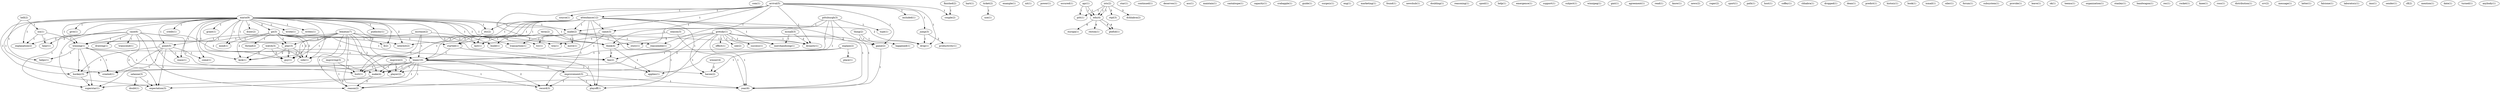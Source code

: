 digraph G {
  com [ label="com(1)" ];
  hell [ label="hell(2)" ];
  isn [ label="isn(1)" ];
  helps [ label="helps(1)" ];
  improving [ label="improving(3)" ];
  butt [ label="butt(1)" ];
  reason [ label="reason(2)" ];
  hart [ label="hart(1)" ];
  ticket [ label="ticket(2)" ];
  use [ label="use(1)" ];
  example [ label="example(1)" ];
  nit [ label="nit(1)" ];
  winning [ label="winning(1)" ];
  explanation [ label="explanation(2)" ];
  hear [ label="hear(1)" ];
  power [ label="power(1)" ];
  occured [ label="occured(1)" ];
  finished [ label="finished(2)" ];
  couple [ label="couple(2)" ];
  arrival [ label="arrival(5)" ];
  included [ label="included(1)" ];
  jump [ label="jump(3)" ];
  attendance [ label="attendance(12)" ];
  made [ label="made(2)" ];
  source [ label="source(1)" ];
  move [ label="move(1)" ];
  story [ label="story(1)" ];
  reassemble [ label="reassemble(1)" ];
  game [ label="game(2)" ];
  drop [ label="drop(1)" ];
  dynasty [ label="dynasty(1)" ];
  ists [ label="ists(2)" ];
  dchhabra [ label="dchhabra(2)" ];
  stpl [ label="stpl(3)" ];
  edu [ label="edu(1)" ];
  edu [ label="edu(4)" ];
  pitt [ label="pitt(1)" ];
  increase [ label="increase(2)" ];
  team [ label="team(10)" ];
  last [ label="last(1)" ];
  star [ label="star(1)" ];
  continued [ label="continued(1)" ];
  deserves [ label="deserves(1)" ];
  ass [ label="ass(1)" ];
  maintain [ label="maintain(1)" ];
  cantaloupe [ label="cantaloupe(1)" ];
  capacity [ label="capacity(1)" ];
  case [ label="case(6)" ];
  transcend [ label="transcend(1)" ];
  drawing [ label="drawing(1)" ];
  make [ label="make(4)" ];
  player [ label="player(2)" ];
  expectation [ label="expectation(3)" ];
  crabapple [ label="crabapple(1)" ];
  thing [ label="thing(2)" ];
  happened [ label="happened(1)" ];
  guide [ label="guide(1)" ];
  surgery [ label="surgery(1)" ];
  winner [ label="winner(4)" ];
  haven [ label="haven(2)" ];
  eng [ label="eng(1)" ];
  marketing [ label="marketing(1)" ];
  found [ label="found(1)" ];
  productivity [ label="productivity(1)" ];
  newshub [ label="newshub(1)" ];
  watch [ label="watch(3)" ];
  kick [ label="kick(1)" ];
  guy [ label="guy(1)" ];
  side [ label="side(1)" ];
  doubling [ label="doubling(1)" ];
  reasoning [ label="reasoning(1)" ];
  etc [ label="etc(2)" ];
  came [ label="came(3)" ];
  started [ label="started(1)" ];
  record [ label="record(3)" ];
  playoff [ label="playoff(1)" ];
  year [ label="year(6)" ];
  merchandising [ label="merchandising(1)" ];
  spool [ label="spool(1)" ];
  help [ label="help(1)" ];
  emergence [ label="emergence(1)" ];
  support [ label="support(1)" ];
  mario [ label="mario(9)" ];
  build [ label="build(1)" ];
  go [ label="go(3)" ];
  give [ label="give(1)" ];
  credit [ label="credit(1)" ];
  ll [ label="ll(2)" ];
  transaction [ label="transaction(1)" ];
  play [ label="play(3)" ];
  point [ label="point(5)" ];
  hockey [ label="hockey(3)" ];
  wasn [ label="wasn(1)" ];
  grant [ label="grant(1)" ];
  superstar [ label="superstar(1)" ];
  come [ label="come(1)" ];
  interest [ label="interest(2)" ];
  draw [ label="draw(2)" ];
  created [ label="created(1)" ];
  wrote [ label="wrote(1)" ];
  mind [ label="mind(1)" ];
  try [ label="try(1)" ];
  writes [ label="writes(1)" ];
  think [ label="think(4)" ];
  fan [ label="fan(2)" ];
  publicity [ label="publicity(1)" ];
  subject [ label="subject(1)" ];
  winnipeg [ label="winnipeg(1)" ];
  gmt [ label="gmt(1)" ];
  agreement [ label="agreement(1)" ];
  read [ label="read(1)" ];
  know [ label="know(1)" ];
  news [ label="news(2)" ];
  roger [ label="roger(2)" ];
  sport [ label="sport(1)" ];
  improve [ label="improve(2)" ];
  apr [ label="apr(1)" ];
  thread [ label="thread(2)" ];
  pittsburgh [ label="pittsburgh(3)" ];
  type [ label="type(1)" ];
  applies [ label="applies(1)" ];
  season [ label="season(3)" ];
  win [ label="win(1)" ];
  explain [ label="explain(2)" ];
  place [ label="place(1)" ];
  path [ label="path(1)" ];
  host [ label="host(1)" ];
  improvement [ label="improvement(3)" ];
  coffey [ label="coffey(1)" ];
  chhabra [ label="chhabra(1)" ];
  lemieux [ label="lemieux(7)" ];
  dropped [ label="dropped(1)" ];
  dean [ label="dean(1)" ];
  predict [ label="predict(1)" ];
  europa [ label="europa(1)" ];
  reston [ label="reston(1)" ];
  gtefsd [ label="gtefsd(1)" ];
  history [ label="history(1)" ];
  book [ label="book(1)" ];
  ismail [ label="ismail(1)" ];
  oiler [ label="oiler(1)" ];
  forum [ label="forum(1)" ];
  gretzky [ label="gretzky(5)" ];
  success [ label="success(1)" ];
  effect [ label="effect(1)" ];
  see [ label="see(2)" ];
  subsystem [ label="subsystem(1)" ];
  provide [ label="provide(1)" ];
  leave [ label="leave(1)" ];
  ok [ label="ok(1)" ];
  teemu [ label="teemu(1)" ];
  term [ label="term(2)" ];
  organization [ label="organization(1)" ];
  stanley [ label="stanley(1)" ];
  bandwagon [ label="bandwagon(1)" ];
  mcnall [ label="mcnall(3)" ];
  rec [ label="rec(1)" ];
  selanne [ label="selanne(3)" ];
  doubt [ label="doubt(1)" ];
  rocket [ label="rocket(1)" ];
  knee [ label="knee(1)" ];
  ross [ label="ross(1)" ];
  distribution [ label="distribution(1)" ];
  srv [ label="srv(2)" ];
  message [ label="message(1)" ];
  latter [ label="latter(1)" ];
  falcione [ label="falcione(1)" ];
  laboratory [ label="laboratory(1)" ];
  imo [ label="imo(1)" ];
  sender [ label="sender(1)" ];
  cfl [ label="cfl(2)" ];
  mention [ label="mention(1)" ];
  date [ label="date(1)" ];
  gretzky [ label="gretzky(1)" ];
  turned [ label="turned(1)" ];
  anybody [ label="anybody(1)" ];
  hell -> isn [ label="1" ];
  hell -> helps [ label="1" ];
  improving -> butt [ label="1" ];
  improving -> reason [ label="1" ];
  ticket -> use [ label="1" ];
  isn -> winning [ label="1" ];
  isn -> explanation [ label="1" ];
  isn -> hear [ label="1" ];
  finished -> couple [ label="1" ];
  arrival -> included [ label="1" ];
  arrival -> jump [ label="1" ];
  arrival -> attendance [ label="1" ];
  arrival -> made [ label="1" ];
  arrival -> source [ label="1" ];
  arrival -> move [ label="1" ];
  arrival -> couple [ label="1" ];
  arrival -> story [ label="1" ];
  arrival -> reassemble [ label="1" ];
  arrival -> game [ label="1" ];
  arrival -> drop [ label="1" ];
  arrival -> dynasty [ label="1" ];
  ists -> dchhabra [ label="3" ];
  ists -> stpl [ label="3" ];
  ists -> edu [ label="1" ];
  ists -> edu [ label="1" ];
  ists -> pitt [ label="1" ];
  increase -> winning [ label="1" ];
  increase -> team [ label="1" ];
  increase -> butt [ label="1" ];
  increase -> last [ label="1" ];
  case -> transcend [ label="1" ];
  case -> drawing [ label="1" ];
  case -> winning [ label="1" ];
  case -> team [ label="2" ];
  case -> explanation [ label="2" ];
  case -> make [ label="1" ];
  case -> reason [ label="1" ];
  case -> player [ label="1" ];
  case -> expectation [ label="2" ];
  case -> hear [ label="2" ];
  thing -> happened [ label="1" ];
  thing -> game [ label="1" ];
  winner -> haven [ label="2" ];
  jump -> productivity [ label="2" ];
  jump -> drop [ label="1" ];
  watch -> kick [ label="2" ];
  watch -> guy [ label="2" ];
  watch -> side [ label="2" ];
  attendance -> winning [ label="1" ];
  attendance -> made [ label="1" ];
  attendance -> etc [ label="1" ];
  attendance -> came [ label="1" ];
  attendance -> started [ label="1" ];
  attendance -> team [ label="2" ];
  attendance -> butt [ label="1" ];
  attendance -> haven [ label="1" ];
  attendance -> record [ label="1" ];
  attendance -> playoff [ label="1" ];
  attendance -> year [ label="1" ];
  attendance -> last [ label="1" ];
  attendance -> drop [ label="2" ];
  attendance -> merchandising [ label="1" ];
  mario -> winning [ label="1" ];
  mario -> made [ label="1" ];
  mario -> etc [ label="1" ];
  mario -> build [ label="1" ];
  mario -> go [ label="2" ];
  mario -> team [ label="2" ];
  mario -> explanation [ label="1" ];
  mario -> give [ label="1" ];
  mario -> credit [ label="1" ];
  mario -> ll [ label="1" ];
  mario -> transaction [ label="1" ];
  mario -> play [ label="1" ];
  mario -> point [ label="1" ];
  mario -> hockey [ label="1" ];
  mario -> wasn [ label="1" ];
  mario -> grant [ label="1" ];
  mario -> kick [ label="1" ];
  mario -> superstar [ label="1" ];
  mario -> guy [ label="1" ];
  mario -> come [ label="1" ];
  mario -> interest [ label="2" ];
  mario -> draw [ label="1" ];
  mario -> created [ label="1" ];
  mario -> wrote [ label="1" ];
  mario -> mind [ label="1" ];
  mario -> try [ label="1" ];
  mario -> writes [ label="1" ];
  mario -> expectation [ label="1" ];
  mario -> side [ label="1" ];
  mario -> think [ label="1" ];
  mario -> fan [ label="1" ];
  mario -> publicity [ label="1" ];
  winning -> helps [ label="1" ];
  winning -> team [ label="1" ];
  winning -> hockey [ label="1" ];
  winning -> butt [ label="1" ];
  winning -> superstar [ label="1" ];
  winning -> created [ label="1" ];
  made -> build [ label="1" ];
  made -> move [ label="1" ];
  made -> transaction [ label="1" ];
  made -> story [ label="1" ];
  made -> reassemble [ label="1" ];
  made -> try [ label="1" ];
  made -> dynasty [ label="1" ];
  etc -> interest [ label="2" ];
  improve -> make [ label="1" ];
  improve -> record [ label="1" ];
  improve -> player [ label="1" ];
  apr -> edu [ label="1" ];
  apr -> edu [ label="1" ];
  apr -> pitt [ label="1" ];
  go -> started [ label="1" ];
  go -> thread [ label="1" ];
  go -> play [ label="2" ];
  go -> kick [ label="2" ];
  go -> guy [ label="2" ];
  go -> interest [ label="1" ];
  go -> mind [ label="1" ];
  go -> side [ label="2" ];
  go -> fan [ label="1" ];
  pittsburgh -> came [ label="1" ];
  pittsburgh -> year [ label="1" ];
  pittsburgh -> type [ label="1" ];
  pittsburgh -> think [ label="1" ];
  pittsburgh -> fan [ label="1" ];
  pittsburgh -> applies [ label="1" ];
  season -> win [ label="1" ];
  season -> year [ label="1" ];
  came -> started [ label="1" ];
  came -> team [ label="1" ];
  came -> playoff [ label="1" ];
  explain -> team [ label="1" ];
  explain -> place [ label="1" ];
  explain -> haven [ label="1" ];
  started -> team [ label="1" ];
  started -> playoff [ label="1" ];
  team -> improvement [ label="2" ];
  team -> hockey [ label="1" ];
  team -> butt [ label="1" ];
  team -> make [ label="1" ];
  team -> haven [ label="1" ];
  team -> record [ label="2" ];
  team -> superstar [ label="1" ];
  team -> reason [ label="1" ];
  team -> created [ label="1" ];
  team -> player [ label="1" ];
  lemieux -> win [ label="1" ];
  lemieux -> ll [ label="1" ];
  lemieux -> play [ label="1" ];
  lemieux -> point [ label="1" ];
  lemieux -> make [ label="1" ];
  lemieux -> kick [ label="1" ];
  lemieux -> guy [ label="1" ];
  lemieux -> reason [ label="1" ];
  lemieux -> player [ label="2" ];
  lemieux -> year [ label="1" ];
  lemieux -> side [ label="1" ];
  lemieux -> think [ label="3" ];
  edu -> europa [ label="4" ];
  edu -> reston [ label="4" ];
  edu -> gtefsd [ label="4" ];
  improvement -> record [ label="1" ];
  improvement -> playoff [ label="1" ];
  improvement -> year [ label="1" ];
  play -> kick [ label="2" ];
  play -> guy [ label="2" ];
  play -> side [ label="2" ];
  point -> hockey [ label="1" ];
  point -> wasn [ label="1" ];
  point -> superstar [ label="1" ];
  point -> come [ label="1" ];
  point -> created [ label="1" ];
  point -> expectation [ label="1" ];
  hockey -> superstar [ label="1" ];
  gretzky -> success [ label="1" ];
  gretzky -> make [ label="1" ];
  gretzky -> effect [ label="1" ];
  gretzky -> game [ label="2" ];
  gretzky -> reason [ label="1" ];
  gretzky -> player [ label="2" ];
  gretzky -> year [ label="1" ];
  gretzky -> drop [ label="1" ];
  gretzky -> see [ label="1" ];
  gretzky -> think [ label="3" ];
  gretzky -> dynasty [ label="1" ];
  gretzky -> merchandising [ label="1" ];
  make -> reason [ label="2" ];
  make -> expectation [ label="2" ];
  term -> last [ label="1" ];
  term -> think [ label="1" ];
  mcnall -> dynasty [ label="2" ];
  mcnall -> merchandising [ label="1" ];
  game -> year [ label="1" ];
  selanne -> doubt [ label="1" ];
  selanne -> expectation [ label="1" ];
  edu -> gtefsd [ label="4" ];
  think -> fan [ label="2" ];
  think -> applies [ label="1" ];
  fan -> applies [ label="1" ];
}
